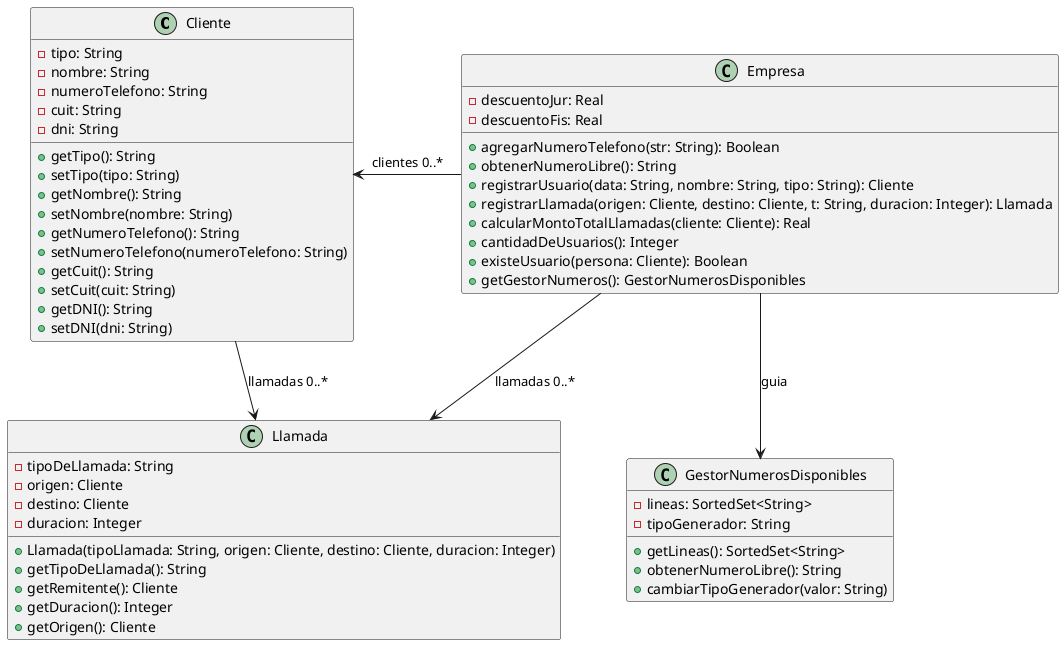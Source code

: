 @startuml

class Cliente {
-tipo: String
-nombre: String
-numeroTelefono: String
-cuit: String
-dni: String
+getTipo(): String
+setTipo(tipo: String)
+getNombre(): String
+setNombre(nombre: String)
+getNumeroTelefono(): String
+setNumeroTelefono(numeroTelefono: String)
+getCuit(): String
+setCuit(cuit: String)
+getDNI(): String
+setDNI(dni: String)
}

class Empresa {
-descuentoJur: Real
-descuentoFis: Real
+agregarNumeroTelefono(str: String): Boolean
+obtenerNumeroLibre(): String
+registrarUsuario(data: String, nombre: String, tipo: String): Cliente
+registrarLlamada(origen: Cliente, destino: Cliente, t: String, duracion: Integer): Llamada
+calcularMontoTotalLlamadas(cliente: Cliente): Real
+cantidadDeUsuarios(): Integer
+existeUsuario(persona: Cliente): Boolean
+getGestorNumeros(): GestorNumerosDisponibles
}

class Llamada {
-tipoDeLlamada: String
-origen: Cliente
-destino: Cliente
-duracion: Integer
+Llamada(tipoLlamada: String, origen: Cliente, destino: Cliente, duracion: Integer)
+getTipoDeLlamada(): String
+getRemitente(): Cliente
+getDuracion(): Integer
+getOrigen(): Cliente
}

class GestorNumerosDisponibles {
-lineas: SortedSet<String>
-tipoGenerador: String
+getLineas(): SortedSet<String>
+obtenerNumeroLibre(): String
+cambiarTipoGenerador(valor: String)
}

Cliente --> Llamada: llamadas 0..*
Empresa -left-> Cliente: clientes 0..*
Empresa --> Llamada: llamadas 0..*
Empresa --> GestorNumerosDisponibles: guia

@enduml

